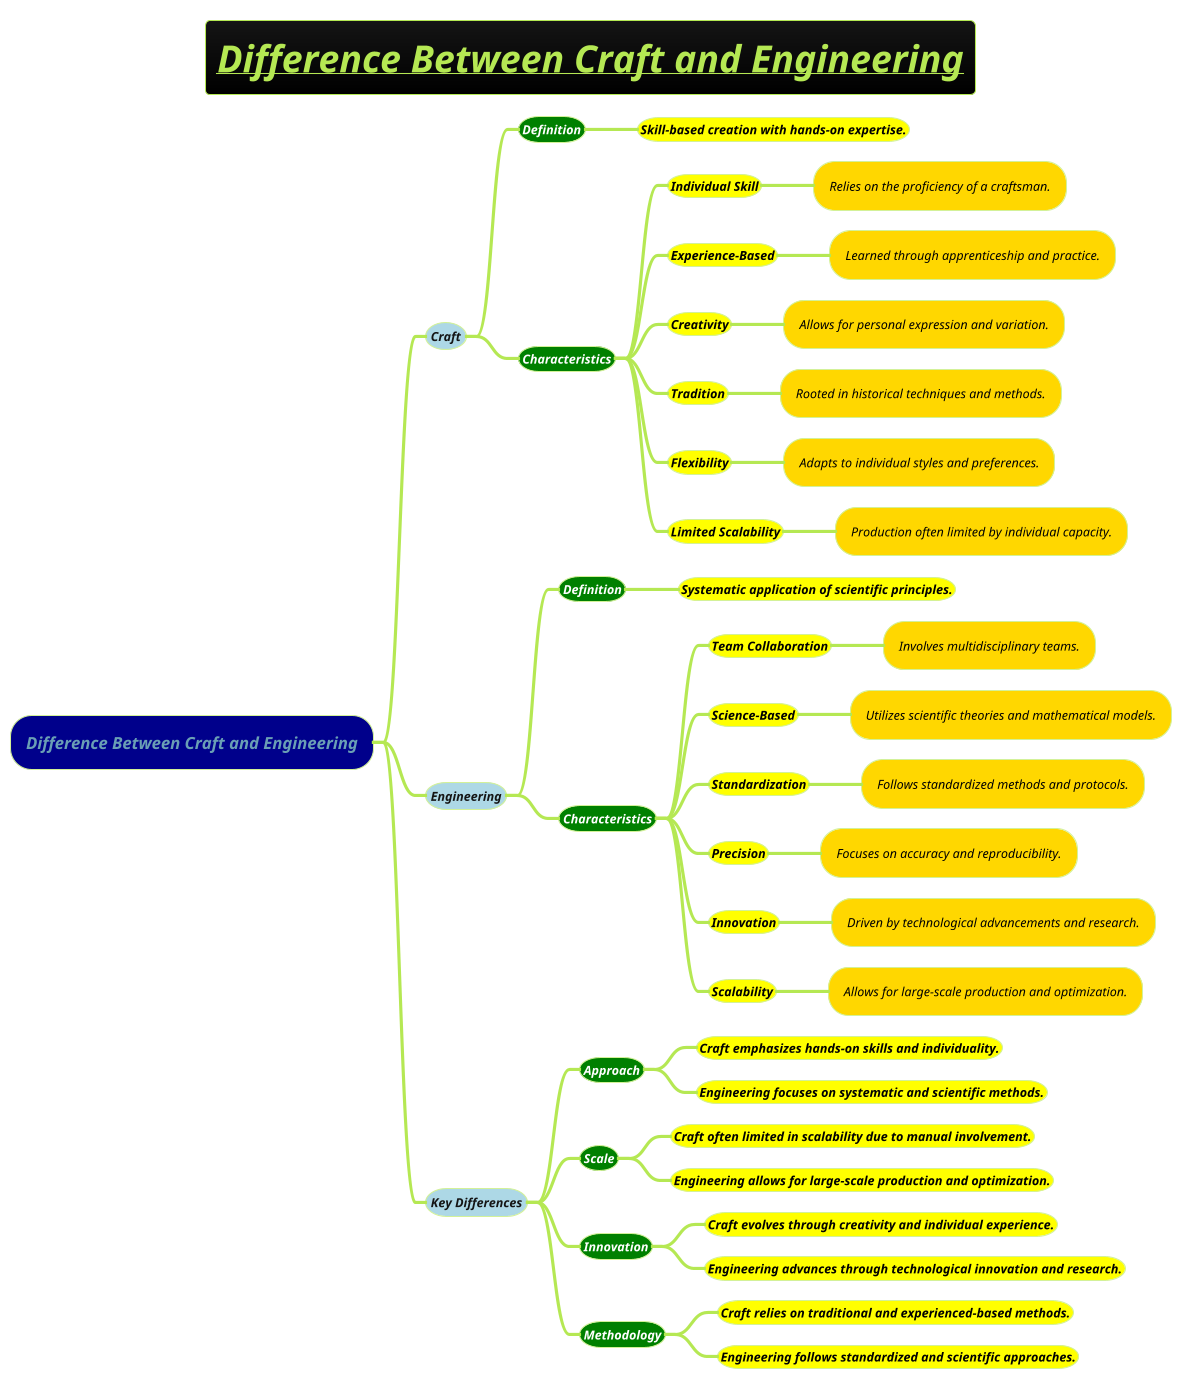 @startmindmap
title =<i><b><u>Difference Between Craft and Engineering
!theme hacker


*[#darkblue] <i>Difference Between Craft and Engineering
**[#lightblue] <i><color #blac><size:12>Craft
***[#green] <b><i><color #white><size:12>Definition
****[#yellow] <i><color #black><size:12><b>Skill-based creation with hands-on expertise.
***[#green] <b><i><color #white><size:12>Characteristics
****[#yellow] <i><color #black><size:12><b>Individual Skill
*****[#gold] <i><color #black><size:12>Relies on the proficiency of a craftsman.
****[#yellow] <i><color #black><size:12><b>Experience-Based
*****[#gold] <i><color #black><size:12>Learned through apprenticeship and practice.
****[#yellow] <i><color #black><size:12><b>Creativity
*****[#gold] <i><color #black><size:12>Allows for personal expression and variation.
****[#yellow] <i><color #black><size:12><b>Tradition
*****[#gold] <i><color #black><size:12>Rooted in historical techniques and methods.
****[#yellow] <i><color #black><size:12><b>Flexibility
*****[#gold] <i><color #black><size:12>Adapts to individual styles and preferences.
****[#yellow] <i><color #black><size:12><b>Limited Scalability
*****[#gold] <i><color #black><size:12>Production often limited by individual capacity.
**[#lightblue] <i><color #blac><size:12>Engineering
***[#green] <b><i><color #white><size:12>Definition
****[#yellow] <i><color #black><size:12><b>Systematic application of scientific principles.
***[#green] <b><i><color #white><size:12>Characteristics
****[#yellow] <i><color #black><size:12><b>Team Collaboration
*****[#gold] <i><color #black><size:12>Involves multidisciplinary teams.
****[#yellow] <i><color #black><size:12><b>Science-Based
*****[#gold] <i><color #black><size:12>Utilizes scientific theories and mathematical models.
****[#yellow] <i><color #black><size:12><b>Standardization
*****[#gold] <i><color #black><size:12>Follows standardized methods and protocols.
****[#yellow] <i><color #black><size:12><b>Precision
*****[#gold] <i><color #black><size:12>Focuses on accuracy and reproducibility.
****[#yellow] <i><color #black><size:12><b>Innovation
*****[#gold] <i><color #black><size:12>Driven by technological advancements and research.
****[#yellow] <i><color #black><size:12><b>Scalability
*****[#gold] <i><color #black><size:12>Allows for large-scale production and optimization.
**[#lightblue] <i><color #blac><size:12>Key Differences
***[#green] <b><i><color #white><size:12>Approach
****[#yellow] <i><color #black><size:12><b>Craft emphasizes hands-on skills and individuality.
****[#yellow] <i><color #black><size:12><b>Engineering focuses on systematic and scientific methods.
***[#green] <b><i><color #white><size:12>Scale
****[#yellow] <i><color #black><size:12><b>Craft often limited in scalability due to manual involvement.
****[#yellow] <i><color #black><size:12><b>Engineering allows for large-scale production and optimization.
***[#green] <b><i><color #white><size:12>Innovation
****[#yellow] <i><color #black><size:12><b>Craft evolves through creativity and individual experience.
****[#yellow] <i><color #black><size:12><b>Engineering advances through technological innovation and research.
***[#green] <b><i><color #white><size:12>Methodology
****[#yellow] <i><color #black><size:12><b>Craft relies on traditional and experienced-based methods.
****[#yellow] <i><color #black><size:12><b>Engineering follows standardized and scientific approaches.
@endmindmap
